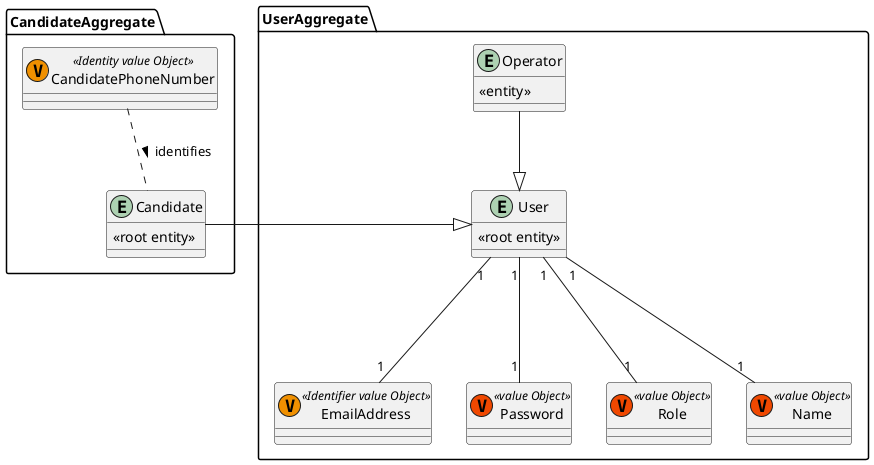 @startuml Domain_Model_excerpt_US2000a

Package UserAggregate {
	Entity Operator {
		<<entity>>
	}
	Entity User {
		<<root entity>>
	}
    Class EmailAddress <<(V,#f09000) Identifier value Object>> {}
    Class Password <<(V,#f04800) value Object>> { }
    Class Role  <<(V,#f04800) value Object>> { }
    Class Name <<(V,#f04800) value Object>> { }
}
Package CandidateAggregate{
    Entity Candidate {
        <<root entity>>
    }
    Class CandidatePhoneNumber <<(V,#f09000) Identity value Object>> { }
}

CandidatePhoneNumber .- Candidate : > identifies
Operator --|> User
Candidate -|> User
User "1" --- "1" EmailAddress
User "1" --- "1" Password
User "1" --- "1" Role
User "1" --- "1" Name
@enduml
